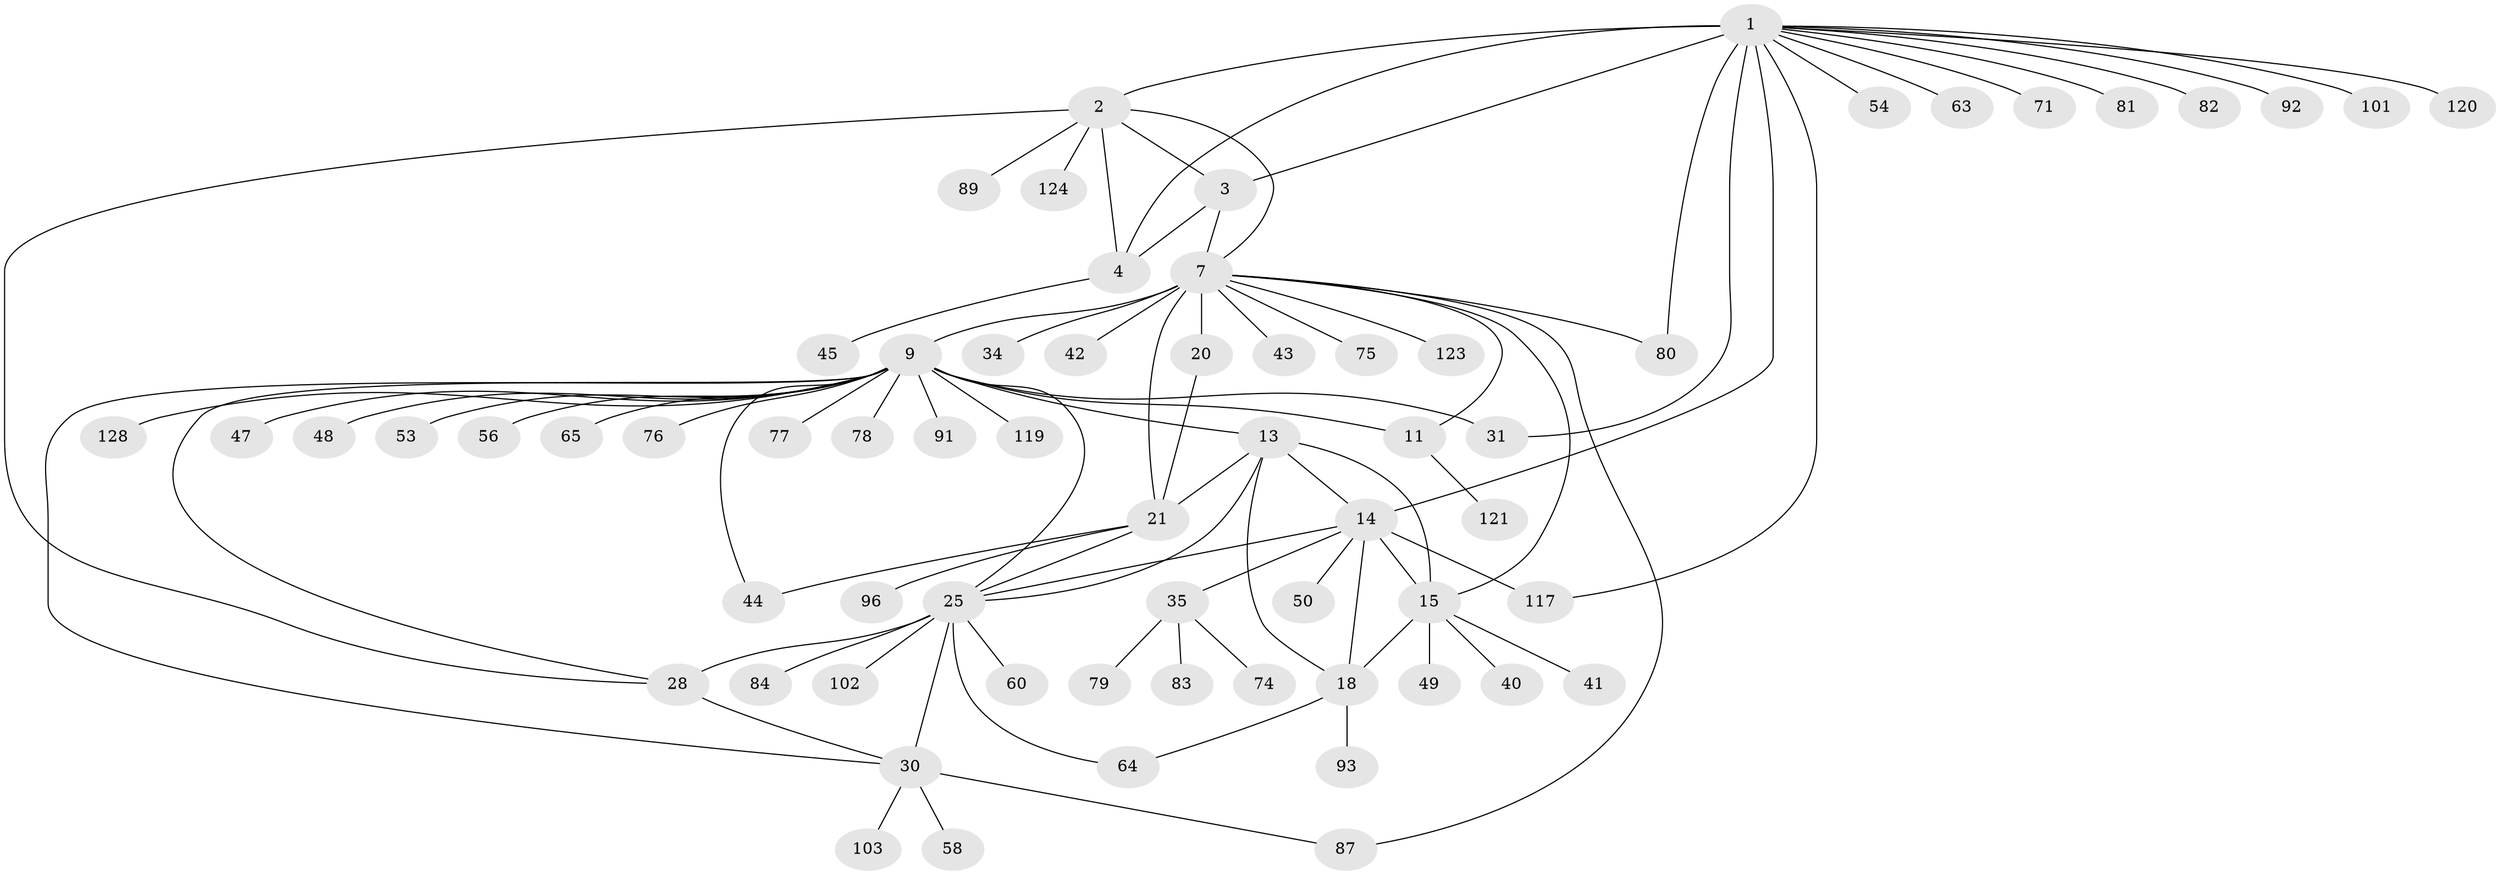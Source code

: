 // original degree distribution, {10: 0.015384615384615385, 9: 0.038461538461538464, 6: 0.05384615384615385, 12: 0.023076923076923078, 8: 0.05384615384615385, 11: 0.007692307692307693, 7: 0.023076923076923078, 13: 0.015384615384615385, 2: 0.13846153846153847, 1: 0.5769230769230769, 3: 0.03076923076923077, 4: 0.023076923076923078}
// Generated by graph-tools (version 1.1) at 2025/16/03/09/25 04:16:07]
// undirected, 65 vertices, 89 edges
graph export_dot {
graph [start="1"]
  node [color=gray90,style=filled];
  1 [super="+6"];
  2;
  3;
  4 [super="+5+59"];
  7 [super="+8+88+12+19"];
  9 [super="+29+10+116+118+125+86"];
  11;
  13;
  14 [super="+17+97"];
  15 [super="+16+37+127"];
  18 [super="+39"];
  20 [super="+33+22"];
  21 [super="+24+115"];
  25 [super="+73+26"];
  28;
  30;
  31;
  34 [super="+108+68"];
  35;
  40;
  41;
  42 [super="+72+109+110"];
  43;
  44;
  45;
  47 [super="+105"];
  48 [super="+95"];
  49;
  50;
  53;
  54;
  56;
  58;
  60;
  63;
  64;
  65;
  71;
  74;
  75;
  76;
  77;
  78;
  79;
  80 [super="+100"];
  81;
  82 [super="+107"];
  83;
  84;
  87 [super="+111"];
  89;
  91;
  92;
  93;
  96;
  101;
  102;
  103;
  117;
  119;
  120;
  121;
  123;
  124;
  128;
  1 -- 2 [weight=2];
  1 -- 3 [weight=2];
  1 -- 4 [weight=4];
  1 -- 31;
  1 -- 63;
  1 -- 71;
  1 -- 120;
  1 -- 101;
  1 -- 80;
  1 -- 81;
  1 -- 82;
  1 -- 117;
  1 -- 54;
  1 -- 92;
  1 -- 14;
  2 -- 3;
  2 -- 4 [weight=2];
  2 -- 28;
  2 -- 89;
  2 -- 124;
  2 -- 7;
  3 -- 4 [weight=2];
  3 -- 7;
  4 -- 45;
  7 -- 9 [weight=7];
  7 -- 11 [weight=3];
  7 -- 42;
  7 -- 87;
  7 -- 123;
  7 -- 34;
  7 -- 43;
  7 -- 75;
  7 -- 15;
  7 -- 80 [weight=2];
  7 -- 20 [weight=4];
  7 -- 21 [weight=4];
  9 -- 11 [weight=2];
  9 -- 31;
  9 -- 128;
  9 -- 65;
  9 -- 76;
  9 -- 78;
  9 -- 48;
  9 -- 56;
  9 -- 25 [weight=3];
  9 -- 91;
  9 -- 28;
  9 -- 30;
  9 -- 13;
  9 -- 44;
  9 -- 47;
  9 -- 77;
  9 -- 53;
  9 -- 119;
  11 -- 121;
  13 -- 14 [weight=2];
  13 -- 15 [weight=2];
  13 -- 18;
  13 -- 21;
  13 -- 25;
  14 -- 15 [weight=4];
  14 -- 18 [weight=2];
  14 -- 25;
  14 -- 35;
  14 -- 117;
  14 -- 50;
  15 -- 18 [weight=2];
  15 -- 40;
  15 -- 49;
  15 -- 41;
  18 -- 64;
  18 -- 93;
  20 -- 21 [weight=4];
  21 -- 96;
  21 -- 25;
  21 -- 44;
  25 -- 28 [weight=3];
  25 -- 30 [weight=3];
  25 -- 64;
  25 -- 102;
  25 -- 84;
  25 -- 60;
  28 -- 30;
  30 -- 58;
  30 -- 87;
  30 -- 103;
  35 -- 74;
  35 -- 79;
  35 -- 83;
}
